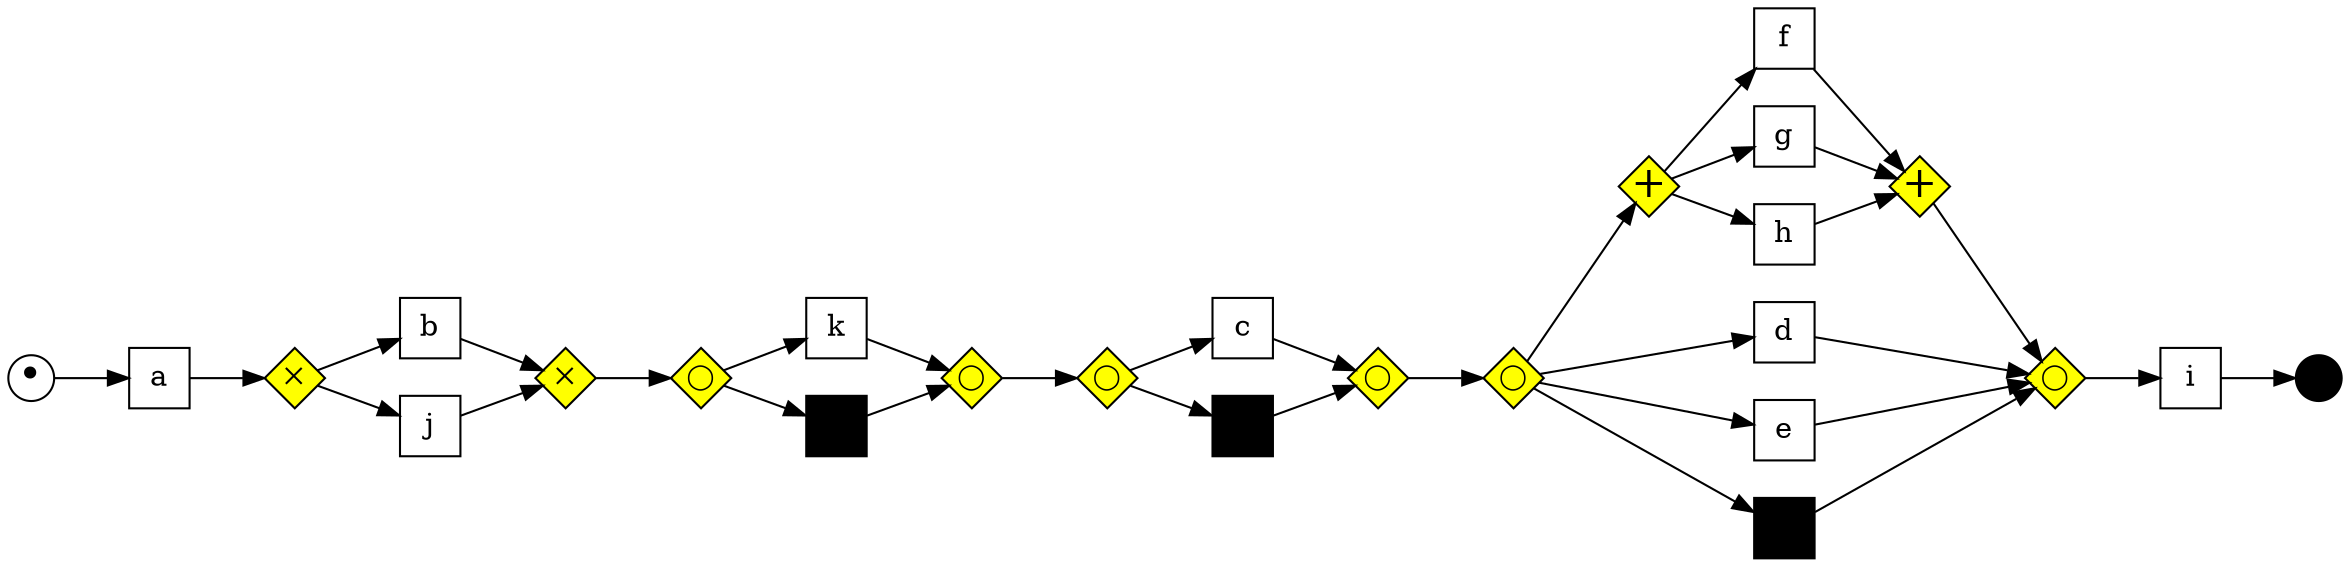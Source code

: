 digraph G {
  rankdir=LR;
  subgraph place {
    node [shape=circle,fixedsize=true,label="",height=.3,width=.3];
    in [label="&bull;", fontsize=20];
    out [style=filled,fillcolor=black];
  }
  subgraph xorgate {
    node [shape=diamond,fixedsize=true,width=.4,height=.4,label=<&#x2715;>,fontsize=12,style=filled,fillcolor=yellow]
    x1;x2
  }
  subgraph andgate {
  node [shape=diamond,fixedsize=true,width=.4,height=.4 label=<&#43;>,fontsize=20,style=filled,fillcolor=yellow]
    a1;a2
  }
  subgraph optgate {
    node [shape=diamond,fixedsize=true,width=.4,height=.4,label=<&#9711;>,fontsize=12,style=filled,fillcolor=yellow]
    o1;o2;o3;o4;o5;o6
  }
  subgraph transitions {
    node [shape=rect,height=0.4,width=.4];
    a; b; c; d; e; f, g, h; i; j; k;
  }
  subgraph skip {
    node [shape=rect,label="",height=0.4,width=.4,style=filled,fillcolor=black];
    s1;s2;s3
  }

  # align horizontally
  {edge [weight=1]; }

  in->a->x1;
  x1->b->x2;
  x1->j->x2;
  x2->o1
  o1->k->o2;
  o1->s1->o2;
  o2->o3
  o3->c->o4;
  o3->s2->o4;
  o4->o5;
  o5->e->o6;
  o5->a1
  a2->o6;
  o5->d->o6;
  o5->s3->o6;
  a1->f->a2;
  a1->g->a2;
  a1->h->a2;
  o6->i->out
  # align vertically
  {rank=same; b;j}
  {rank=same; k;s1}
  {rank=same; c;s2}
  {rank=same; f;h;g;e;d;s3}
}